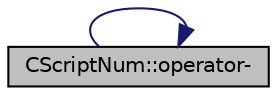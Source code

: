 digraph "CScriptNum::operator-"
{
  edge [fontname="Helvetica",fontsize="10",labelfontname="Helvetica",labelfontsize="10"];
  node [fontname="Helvetica",fontsize="10",shape=record];
  rankdir="LR";
  Node363 [label="CScriptNum::operator-",height=0.2,width=0.4,color="black", fillcolor="grey75", style="filled", fontcolor="black"];
  Node363 -> Node363 [color="midnightblue",fontsize="10",style="solid",fontname="Helvetica"];
}
